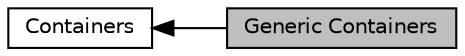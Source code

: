 digraph "Generic Containers"
{
  edge [fontname="Helvetica",fontsize="10",labelfontname="Helvetica",labelfontsize="10"];
  node [fontname="Helvetica",fontsize="10",shape=box];
  rankdir=LR;
  Node2 [label="Containers",height=0.2,width=0.4,color="black", fillcolor="white", style="filled",URL="$group__containers.html",tooltip=" "];
  Node1 [label="Generic Containers",height=0.2,width=0.4,color="black", fillcolor="grey75", style="filled", fontcolor="black",tooltip="Generic containers constructed from the various supported data structures."];
  Node2->Node1 [shape=plaintext, dir="back", style="solid"];
}
